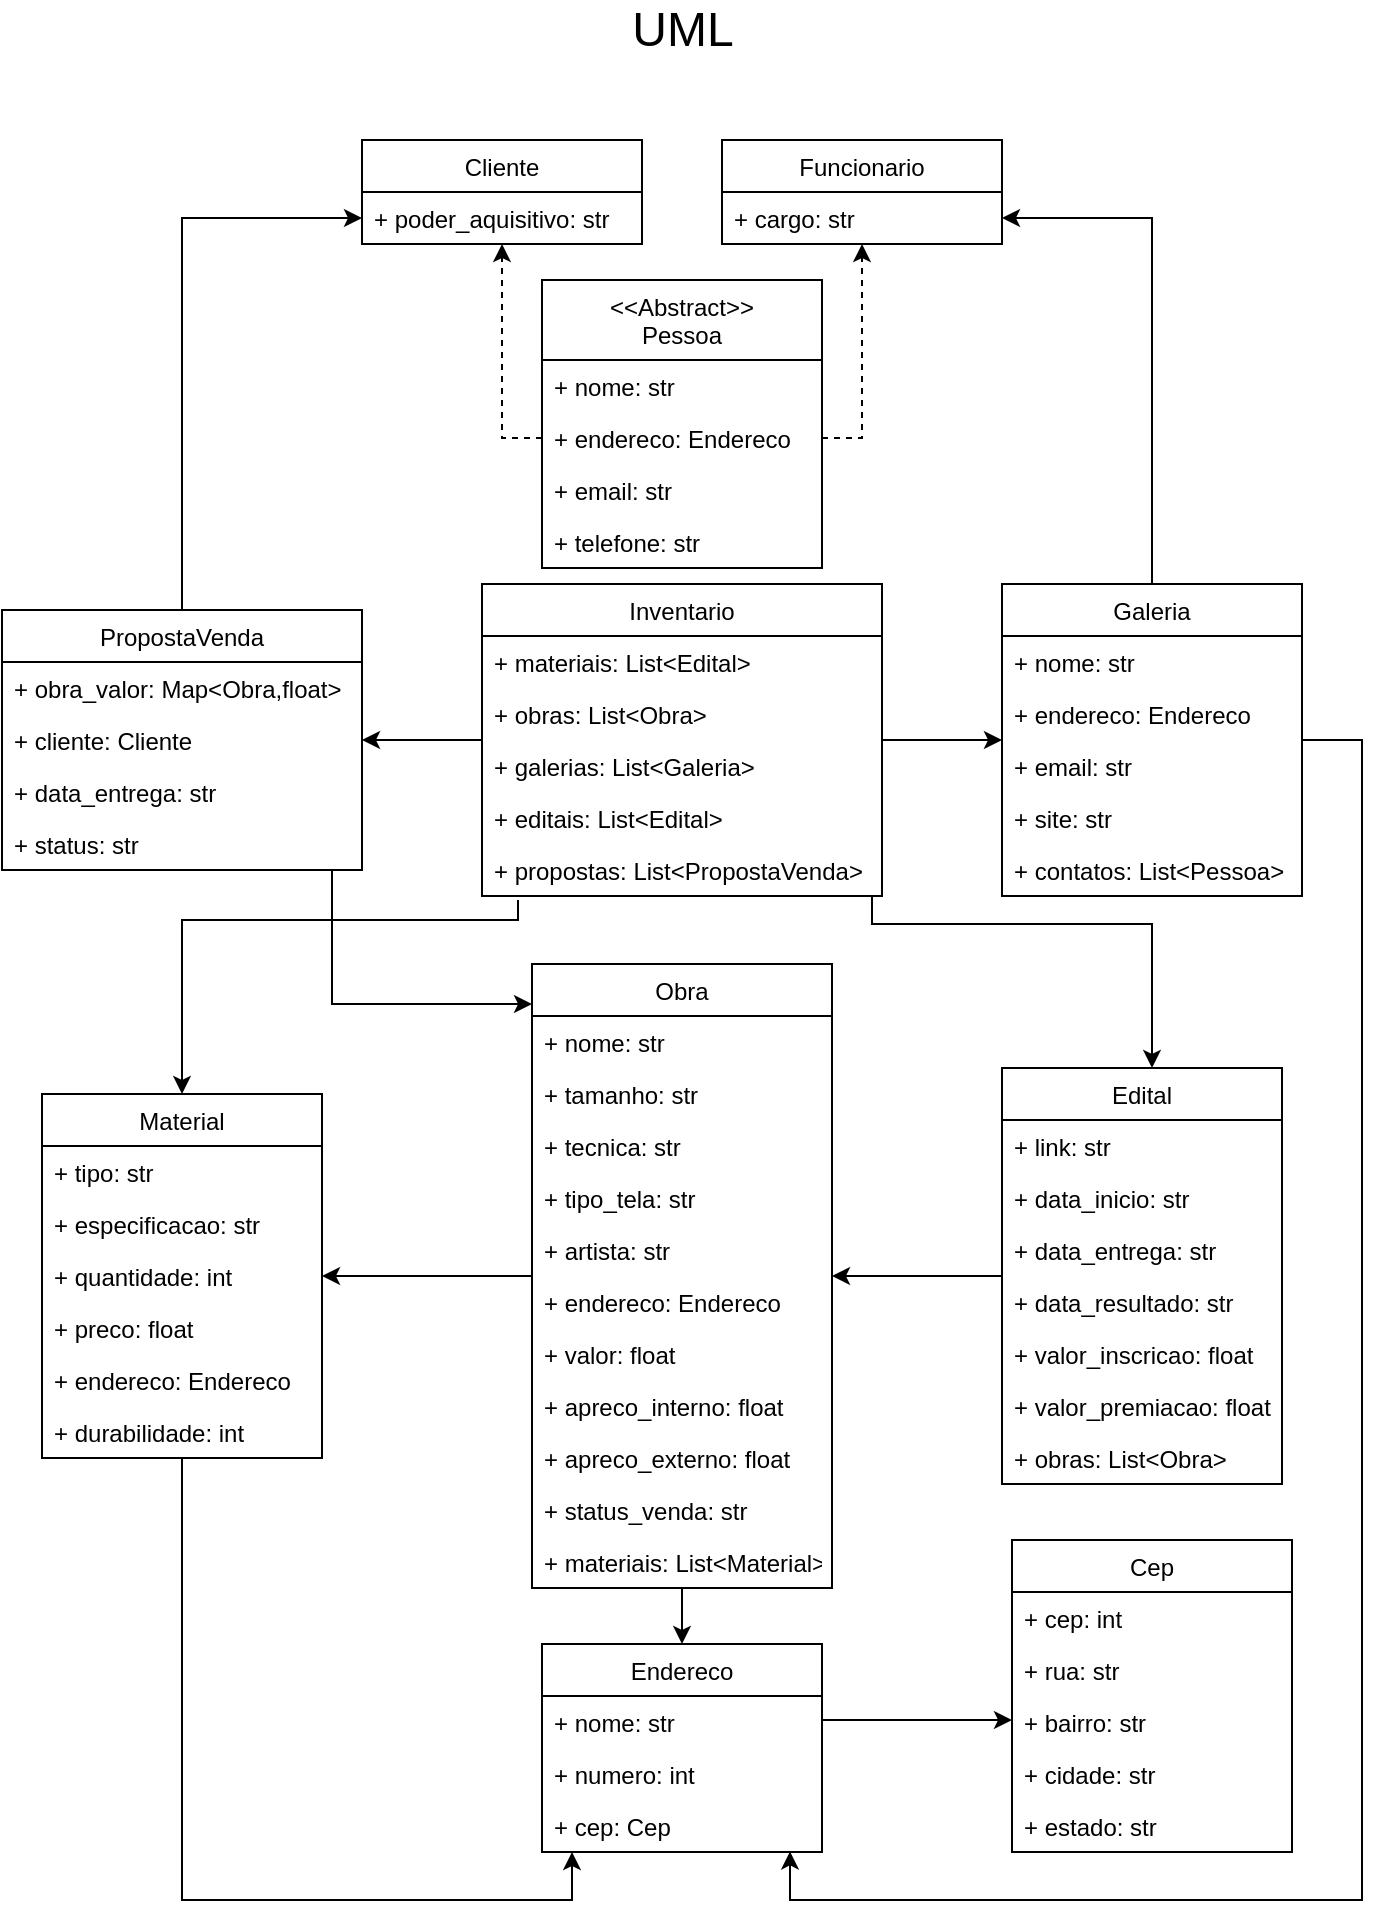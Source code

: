 <mxfile version="13.6.2" type="device"><diagram name="Page-1" id="c4acf3e9-155e-7222-9cf6-157b1a14988f"><mxGraphModel dx="2370" dy="1370" grid="1" gridSize="10" guides="1" tooltips="1" connect="1" arrows="1" fold="1" page="1" pageScale="1" pageWidth="850" pageHeight="1100" background="#ffffff" math="0" shadow="0"><root><mxCell id="0"/><mxCell id="1" parent="0"/><mxCell id="ir9EmxD9sUiBCQiFXvW--27" style="edgeStyle=orthogonalEdgeStyle;rounded=0;orthogonalLoop=1;jettySize=auto;html=1;" edge="1" parent="1" source="ir9EmxD9sUiBCQiFXvW--15" target="ir9EmxD9sUiBCQiFXvW--11"><mxGeometry relative="1" as="geometry"><Array as="points"><mxPoint x="540" y="900"/><mxPoint x="540" y="900"/></Array></mxGeometry></mxCell><mxCell id="ir9EmxD9sUiBCQiFXvW--72" style="edgeStyle=orthogonalEdgeStyle;rounded=0;orthogonalLoop=1;jettySize=auto;html=1;dashed=1;" edge="1" parent="1" source="ir9EmxD9sUiBCQiFXvW--58" target="ir9EmxD9sUiBCQiFXvW--64"><mxGeometry relative="1" as="geometry"/></mxCell><mxCell id="ir9EmxD9sUiBCQiFXvW--73" style="edgeStyle=orthogonalEdgeStyle;rounded=0;orthogonalLoop=1;jettySize=auto;html=1;dashed=1;" edge="1" parent="1" source="ir9EmxD9sUiBCQiFXvW--58" target="ir9EmxD9sUiBCQiFXvW--68"><mxGeometry relative="1" as="geometry"/></mxCell><mxCell id="ir9EmxD9sUiBCQiFXvW--105" style="edgeStyle=orthogonalEdgeStyle;rounded=0;orthogonalLoop=1;jettySize=auto;html=1;entryX=0;entryY=0.5;entryDx=0;entryDy=0;" edge="1" parent="1" source="ir9EmxD9sUiBCQiFXvW--44" target="ir9EmxD9sUiBCQiFXvW--65"><mxGeometry relative="1" as="geometry"/></mxCell><mxCell id="ir9EmxD9sUiBCQiFXvW--106" style="edgeStyle=orthogonalEdgeStyle;rounded=0;orthogonalLoop=1;jettySize=auto;html=1;" edge="1" parent="1" source="ir9EmxD9sUiBCQiFXvW--44" target="ir9EmxD9sUiBCQiFXvW--28"><mxGeometry relative="1" as="geometry"><Array as="points"><mxPoint x="250" y="542"/></Array></mxGeometry></mxCell><mxCell id="ir9EmxD9sUiBCQiFXvW--104" style="edgeStyle=orthogonalEdgeStyle;rounded=0;orthogonalLoop=1;jettySize=auto;html=1;" edge="1" parent="1" source="ir9EmxD9sUiBCQiFXvW--40" target="ir9EmxD9sUiBCQiFXvW--69"><mxGeometry relative="1" as="geometry"/></mxCell><mxCell id="ir9EmxD9sUiBCQiFXvW--108" style="edgeStyle=orthogonalEdgeStyle;rounded=0;orthogonalLoop=1;jettySize=auto;html=1;" edge="1" parent="1" source="ir9EmxD9sUiBCQiFXvW--52" target="ir9EmxD9sUiBCQiFXvW--15"><mxGeometry relative="1" as="geometry"><Array as="points"><mxPoint x="175" y="990"/><mxPoint x="370" y="990"/></Array></mxGeometry></mxCell><mxCell id="ir9EmxD9sUiBCQiFXvW--112" style="edgeStyle=orthogonalEdgeStyle;rounded=0;orthogonalLoop=1;jettySize=auto;html=1;" edge="1" parent="1" source="ir9EmxD9sUiBCQiFXvW--60" target="ir9EmxD9sUiBCQiFXvW--40"><mxGeometry relative="1" as="geometry"/></mxCell><mxCell id="ir9EmxD9sUiBCQiFXvW--113" style="edgeStyle=orthogonalEdgeStyle;rounded=0;orthogonalLoop=1;jettySize=auto;html=1;" edge="1" parent="1" source="ir9EmxD9sUiBCQiFXvW--60" target="ir9EmxD9sUiBCQiFXvW--44"><mxGeometry relative="1" as="geometry"/></mxCell><mxCell id="ir9EmxD9sUiBCQiFXvW--114" style="edgeStyle=orthogonalEdgeStyle;rounded=0;orthogonalLoop=1;jettySize=auto;html=1;" edge="1" parent="1" source="ir9EmxD9sUiBCQiFXvW--60" target="ir9EmxD9sUiBCQiFXvW--32"><mxGeometry relative="1" as="geometry"><Array as="points"><mxPoint x="520" y="502"/><mxPoint x="660" y="502"/></Array></mxGeometry></mxCell><mxCell id="ir9EmxD9sUiBCQiFXvW--110" style="edgeStyle=orthogonalEdgeStyle;rounded=0;orthogonalLoop=1;jettySize=auto;html=1;" edge="1" parent="1" source="ir9EmxD9sUiBCQiFXvW--32" target="ir9EmxD9sUiBCQiFXvW--28"><mxGeometry relative="1" as="geometry"/></mxCell><mxCell id="ir9EmxD9sUiBCQiFXvW--111" style="edgeStyle=orthogonalEdgeStyle;rounded=0;orthogonalLoop=1;jettySize=auto;html=1;" edge="1" parent="1" source="ir9EmxD9sUiBCQiFXvW--28" target="ir9EmxD9sUiBCQiFXvW--52"><mxGeometry relative="1" as="geometry"><Array as="points"><mxPoint x="330" y="678"/><mxPoint x="330" y="678"/></Array></mxGeometry></mxCell><mxCell id="ir9EmxD9sUiBCQiFXvW--116" style="edgeStyle=orthogonalEdgeStyle;rounded=0;orthogonalLoop=1;jettySize=auto;html=1;entryX=0.884;entryY=0.987;entryDx=0;entryDy=0;entryPerimeter=0;" edge="1" parent="1" source="ir9EmxD9sUiBCQiFXvW--40" target="ir9EmxD9sUiBCQiFXvW--25"><mxGeometry relative="1" as="geometry"><mxPoint x="520" y="960" as="targetPoint"/><Array as="points"><mxPoint x="765" y="410"/><mxPoint x="765" y="990"/><mxPoint x="479" y="990"/><mxPoint x="479" y="966"/></Array></mxGeometry></mxCell><mxCell id="ir9EmxD9sUiBCQiFXvW--115" style="rounded=0;orthogonalLoop=1;jettySize=auto;html=1;entryX=0.5;entryY=0;entryDx=0;entryDy=0;edgeStyle=orthogonalEdgeStyle;exitX=0.09;exitY=1.077;exitDx=0;exitDy=0;exitPerimeter=0;" edge="1" parent="1" source="ir9EmxD9sUiBCQiFXvW--75" target="ir9EmxD9sUiBCQiFXvW--52"><mxGeometry relative="1" as="geometry"><Array as="points"><mxPoint x="343" y="500"/><mxPoint x="175" y="500"/></Array></mxGeometry></mxCell><mxCell id="ir9EmxD9sUiBCQiFXvW--117" style="edgeStyle=orthogonalEdgeStyle;rounded=0;orthogonalLoop=1;jettySize=auto;html=1;" edge="1" parent="1" source="ir9EmxD9sUiBCQiFXvW--28" target="ir9EmxD9sUiBCQiFXvW--15"><mxGeometry relative="1" as="geometry"/></mxCell><mxCell id="ir9EmxD9sUiBCQiFXvW--28" value="Obra" style="swimlane;fontStyle=0;childLayout=stackLayout;horizontal=1;startSize=26;fillColor=none;horizontalStack=0;resizeParent=1;resizeParentMax=0;resizeLast=0;collapsible=1;marginBottom=0;" vertex="1" parent="1"><mxGeometry x="350" y="522" width="150" height="312" as="geometry"/></mxCell><mxCell id="ir9EmxD9sUiBCQiFXvW--29" value="+ nome: str" style="text;strokeColor=none;fillColor=none;align=left;verticalAlign=top;spacingLeft=4;spacingRight=4;overflow=hidden;rotatable=0;points=[[0,0.5],[1,0.5]];portConstraint=eastwest;" vertex="1" parent="ir9EmxD9sUiBCQiFXvW--28"><mxGeometry y="26" width="150" height="26" as="geometry"/></mxCell><mxCell id="ir9EmxD9sUiBCQiFXvW--30" value="+ tamanho: str" style="text;strokeColor=none;fillColor=none;align=left;verticalAlign=top;spacingLeft=4;spacingRight=4;overflow=hidden;rotatable=0;points=[[0,0.5],[1,0.5]];portConstraint=eastwest;" vertex="1" parent="ir9EmxD9sUiBCQiFXvW--28"><mxGeometry y="52" width="150" height="26" as="geometry"/></mxCell><mxCell id="ir9EmxD9sUiBCQiFXvW--31" value="+ tecnica: str" style="text;strokeColor=none;fillColor=none;align=left;verticalAlign=top;spacingLeft=4;spacingRight=4;overflow=hidden;rotatable=0;points=[[0,0.5],[1,0.5]];portConstraint=eastwest;" vertex="1" parent="ir9EmxD9sUiBCQiFXvW--28"><mxGeometry y="78" width="150" height="26" as="geometry"/></mxCell><mxCell id="ir9EmxD9sUiBCQiFXvW--76" value="+ tipo_tela: str" style="text;strokeColor=none;fillColor=none;align=left;verticalAlign=top;spacingLeft=4;spacingRight=4;overflow=hidden;rotatable=0;points=[[0,0.5],[1,0.5]];portConstraint=eastwest;" vertex="1" parent="ir9EmxD9sUiBCQiFXvW--28"><mxGeometry y="104" width="150" height="26" as="geometry"/></mxCell><mxCell id="ir9EmxD9sUiBCQiFXvW--77" value="+ artista: str" style="text;strokeColor=none;fillColor=none;align=left;verticalAlign=top;spacingLeft=4;spacingRight=4;overflow=hidden;rotatable=0;points=[[0,0.5],[1,0.5]];portConstraint=eastwest;" vertex="1" parent="ir9EmxD9sUiBCQiFXvW--28"><mxGeometry y="130" width="150" height="26" as="geometry"/></mxCell><mxCell id="ir9EmxD9sUiBCQiFXvW--78" value="+ endereco: Endereco" style="text;strokeColor=none;fillColor=none;align=left;verticalAlign=top;spacingLeft=4;spacingRight=4;overflow=hidden;rotatable=0;points=[[0,0.5],[1,0.5]];portConstraint=eastwest;" vertex="1" parent="ir9EmxD9sUiBCQiFXvW--28"><mxGeometry y="156" width="150" height="26" as="geometry"/></mxCell><mxCell id="ir9EmxD9sUiBCQiFXvW--79" value="+ valor: float" style="text;strokeColor=none;fillColor=none;align=left;verticalAlign=top;spacingLeft=4;spacingRight=4;overflow=hidden;rotatable=0;points=[[0,0.5],[1,0.5]];portConstraint=eastwest;" vertex="1" parent="ir9EmxD9sUiBCQiFXvW--28"><mxGeometry y="182" width="150" height="26" as="geometry"/></mxCell><mxCell id="ir9EmxD9sUiBCQiFXvW--80" value="+ apreco_interno: float" style="text;strokeColor=none;fillColor=none;align=left;verticalAlign=top;spacingLeft=4;spacingRight=4;overflow=hidden;rotatable=0;points=[[0,0.5],[1,0.5]];portConstraint=eastwest;" vertex="1" parent="ir9EmxD9sUiBCQiFXvW--28"><mxGeometry y="208" width="150" height="26" as="geometry"/></mxCell><mxCell id="ir9EmxD9sUiBCQiFXvW--81" value="+ apreco_externo: float" style="text;strokeColor=none;fillColor=none;align=left;verticalAlign=top;spacingLeft=4;spacingRight=4;overflow=hidden;rotatable=0;points=[[0,0.5],[1,0.5]];portConstraint=eastwest;" vertex="1" parent="ir9EmxD9sUiBCQiFXvW--28"><mxGeometry y="234" width="150" height="26" as="geometry"/></mxCell><mxCell id="ir9EmxD9sUiBCQiFXvW--82" value="+ status_venda: str" style="text;strokeColor=none;fillColor=none;align=left;verticalAlign=top;spacingLeft=4;spacingRight=4;overflow=hidden;rotatable=0;points=[[0,0.5],[1,0.5]];portConstraint=eastwest;" vertex="1" parent="ir9EmxD9sUiBCQiFXvW--28"><mxGeometry y="260" width="150" height="26" as="geometry"/></mxCell><mxCell id="ir9EmxD9sUiBCQiFXvW--99" value="+ materiais: List&lt;Material&gt;" style="text;strokeColor=none;fillColor=none;align=left;verticalAlign=top;spacingLeft=4;spacingRight=4;overflow=hidden;rotatable=0;points=[[0,0.5],[1,0.5]];portConstraint=eastwest;" vertex="1" parent="ir9EmxD9sUiBCQiFXvW--28"><mxGeometry y="286" width="150" height="26" as="geometry"/></mxCell><mxCell id="ir9EmxD9sUiBCQiFXvW--40" value="Galeria" style="swimlane;fontStyle=0;childLayout=stackLayout;horizontal=1;startSize=26;fillColor=none;horizontalStack=0;resizeParent=1;resizeParentMax=0;resizeLast=0;collapsible=1;marginBottom=0;" vertex="1" parent="1"><mxGeometry x="585" y="332" width="150" height="156" as="geometry"><mxRectangle x="460" y="110" width="70" height="26" as="alternateBounds"/></mxGeometry></mxCell><mxCell id="ir9EmxD9sUiBCQiFXvW--41" value="+ nome: str" style="text;strokeColor=none;fillColor=none;align=left;verticalAlign=top;spacingLeft=4;spacingRight=4;overflow=hidden;rotatable=0;points=[[0,0.5],[1,0.5]];portConstraint=eastwest;" vertex="1" parent="ir9EmxD9sUiBCQiFXvW--40"><mxGeometry y="26" width="150" height="26" as="geometry"/></mxCell><mxCell id="ir9EmxD9sUiBCQiFXvW--42" value="+ endereco: Endereco" style="text;strokeColor=none;fillColor=none;align=left;verticalAlign=top;spacingLeft=4;spacingRight=4;overflow=hidden;rotatable=0;points=[[0,0.5],[1,0.5]];portConstraint=eastwest;" vertex="1" parent="ir9EmxD9sUiBCQiFXvW--40"><mxGeometry y="52" width="150" height="26" as="geometry"/></mxCell><mxCell id="ir9EmxD9sUiBCQiFXvW--43" value="+ email: str" style="text;strokeColor=none;fillColor=none;align=left;verticalAlign=top;spacingLeft=4;spacingRight=4;overflow=hidden;rotatable=0;points=[[0,0.5],[1,0.5]];portConstraint=eastwest;" vertex="1" parent="ir9EmxD9sUiBCQiFXvW--40"><mxGeometry y="78" width="150" height="26" as="geometry"/></mxCell><mxCell id="ir9EmxD9sUiBCQiFXvW--90" value="+ site: str" style="text;strokeColor=none;fillColor=none;align=left;verticalAlign=top;spacingLeft=4;spacingRight=4;overflow=hidden;rotatable=0;points=[[0,0.5],[1,0.5]];portConstraint=eastwest;" vertex="1" parent="ir9EmxD9sUiBCQiFXvW--40"><mxGeometry y="104" width="150" height="26" as="geometry"/></mxCell><mxCell id="ir9EmxD9sUiBCQiFXvW--98" value="+ contatos: List&lt;Pessoa&gt;" style="text;strokeColor=none;fillColor=none;align=left;verticalAlign=top;spacingLeft=4;spacingRight=4;overflow=hidden;rotatable=0;points=[[0,0.5],[1,0.5]];portConstraint=eastwest;" vertex="1" parent="ir9EmxD9sUiBCQiFXvW--40"><mxGeometry y="130" width="150" height="26" as="geometry"/></mxCell><mxCell id="ir9EmxD9sUiBCQiFXvW--60" value="Inventario" style="swimlane;fontStyle=0;childLayout=stackLayout;horizontal=1;startSize=26;fillColor=none;horizontalStack=0;resizeParent=1;resizeParentMax=0;resizeLast=0;collapsible=1;marginBottom=0;" vertex="1" parent="1"><mxGeometry x="325" y="332" width="200" height="156" as="geometry"/></mxCell><mxCell id="ir9EmxD9sUiBCQiFXvW--61" value="+ materiais: List&lt;Edital&gt;" style="text;strokeColor=none;fillColor=none;align=left;verticalAlign=top;spacingLeft=4;spacingRight=4;overflow=hidden;rotatable=0;points=[[0,0.5],[1,0.5]];portConstraint=eastwest;" vertex="1" parent="ir9EmxD9sUiBCQiFXvW--60"><mxGeometry y="26" width="200" height="26" as="geometry"/></mxCell><mxCell id="ir9EmxD9sUiBCQiFXvW--62" value="+ obras: List&lt;Obra&gt;" style="text;strokeColor=none;fillColor=none;align=left;verticalAlign=top;spacingLeft=4;spacingRight=4;overflow=hidden;rotatable=0;points=[[0,0.5],[1,0.5]];portConstraint=eastwest;" vertex="1" parent="ir9EmxD9sUiBCQiFXvW--60"><mxGeometry y="52" width="200" height="26" as="geometry"/></mxCell><mxCell id="ir9EmxD9sUiBCQiFXvW--63" value="+ galerias: List&lt;Galeria&gt;" style="text;strokeColor=none;fillColor=none;align=left;verticalAlign=top;spacingLeft=4;spacingRight=4;overflow=hidden;rotatable=0;points=[[0,0.5],[1,0.5]];portConstraint=eastwest;" vertex="1" parent="ir9EmxD9sUiBCQiFXvW--60"><mxGeometry y="78" width="200" height="26" as="geometry"/></mxCell><mxCell id="ir9EmxD9sUiBCQiFXvW--74" value="+ editais: List&lt;Edital&gt;" style="text;strokeColor=none;fillColor=none;align=left;verticalAlign=top;spacingLeft=4;spacingRight=4;overflow=hidden;rotatable=0;points=[[0,0.5],[1,0.5]];portConstraint=eastwest;" vertex="1" parent="ir9EmxD9sUiBCQiFXvW--60"><mxGeometry y="104" width="200" height="26" as="geometry"/></mxCell><mxCell id="ir9EmxD9sUiBCQiFXvW--75" value="+ propostas: List&lt;PropostaVenda&gt;" style="text;strokeColor=none;fillColor=none;align=left;verticalAlign=top;spacingLeft=4;spacingRight=4;overflow=hidden;rotatable=0;points=[[0,0.5],[1,0.5]];portConstraint=eastwest;" vertex="1" parent="ir9EmxD9sUiBCQiFXvW--60"><mxGeometry y="130" width="200" height="26" as="geometry"/></mxCell><mxCell id="ir9EmxD9sUiBCQiFXvW--15" value="Endereco" style="swimlane;fontStyle=0;childLayout=stackLayout;horizontal=1;startSize=26;fillColor=none;horizontalStack=0;resizeParent=1;resizeParentMax=0;resizeLast=0;collapsible=1;marginBottom=0;" vertex="1" parent="1"><mxGeometry x="355" y="862" width="140" height="104" as="geometry"/></mxCell><mxCell id="ir9EmxD9sUiBCQiFXvW--16" value="+ nome: str " style="text;strokeColor=none;fillColor=none;align=left;verticalAlign=top;spacingLeft=4;spacingRight=4;overflow=hidden;rotatable=0;points=[[0,0.5],[1,0.5]];portConstraint=eastwest;" vertex="1" parent="ir9EmxD9sUiBCQiFXvW--15"><mxGeometry y="26" width="140" height="26" as="geometry"/></mxCell><mxCell id="ir9EmxD9sUiBCQiFXvW--17" value="+ numero: int" style="text;strokeColor=none;fillColor=none;align=left;verticalAlign=top;spacingLeft=4;spacingRight=4;overflow=hidden;rotatable=0;points=[[0,0.5],[1,0.5]];portConstraint=eastwest;" vertex="1" parent="ir9EmxD9sUiBCQiFXvW--15"><mxGeometry y="52" width="140" height="26" as="geometry"/></mxCell><mxCell id="ir9EmxD9sUiBCQiFXvW--25" value="+ cep: Cep" style="text;strokeColor=none;fillColor=none;align=left;verticalAlign=top;spacingLeft=4;spacingRight=4;overflow=hidden;rotatable=0;points=[[0,0.5],[1,0.5]];portConstraint=eastwest;" vertex="1" parent="ir9EmxD9sUiBCQiFXvW--15"><mxGeometry y="78" width="140" height="26" as="geometry"/></mxCell><mxCell id="ir9EmxD9sUiBCQiFXvW--56" value="&lt;&lt;Abstract&gt;&gt;&#10;Pessoa" style="swimlane;fontStyle=0;childLayout=stackLayout;horizontal=1;startSize=40;fillColor=none;horizontalStack=0;resizeParent=1;resizeParentMax=0;resizeLast=0;collapsible=1;marginBottom=0;" vertex="1" parent="1"><mxGeometry x="355" y="180" width="140" height="144" as="geometry"/></mxCell><mxCell id="ir9EmxD9sUiBCQiFXvW--57" value="+ nome: str" style="text;strokeColor=none;fillColor=none;align=left;verticalAlign=top;spacingLeft=4;spacingRight=4;overflow=hidden;rotatable=0;points=[[0,0.5],[1,0.5]];portConstraint=eastwest;" vertex="1" parent="ir9EmxD9sUiBCQiFXvW--56"><mxGeometry y="40" width="140" height="26" as="geometry"/></mxCell><mxCell id="ir9EmxD9sUiBCQiFXvW--58" value="+ endereco: Endereco" style="text;strokeColor=none;fillColor=none;align=left;verticalAlign=top;spacingLeft=4;spacingRight=4;overflow=hidden;rotatable=0;points=[[0,0.5],[1,0.5]];portConstraint=eastwest;" vertex="1" parent="ir9EmxD9sUiBCQiFXvW--56"><mxGeometry y="66" width="140" height="26" as="geometry"/></mxCell><mxCell id="ir9EmxD9sUiBCQiFXvW--59" value="+ email: str" style="text;strokeColor=none;fillColor=none;align=left;verticalAlign=top;spacingLeft=4;spacingRight=4;overflow=hidden;rotatable=0;points=[[0,0.5],[1,0.5]];portConstraint=eastwest;" vertex="1" parent="ir9EmxD9sUiBCQiFXvW--56"><mxGeometry y="92" width="140" height="26" as="geometry"/></mxCell><mxCell id="ir9EmxD9sUiBCQiFXvW--89" value="+ telefone: str" style="text;strokeColor=none;fillColor=none;align=left;verticalAlign=top;spacingLeft=4;spacingRight=4;overflow=hidden;rotatable=0;points=[[0,0.5],[1,0.5]];portConstraint=eastwest;" vertex="1" parent="ir9EmxD9sUiBCQiFXvW--56"><mxGeometry y="118" width="140" height="26" as="geometry"/></mxCell><mxCell id="ir9EmxD9sUiBCQiFXvW--68" value="Funcionario" style="swimlane;fontStyle=0;childLayout=stackLayout;horizontal=1;startSize=26;fillColor=none;horizontalStack=0;resizeParent=1;resizeParentMax=0;resizeLast=0;collapsible=1;marginBottom=0;" vertex="1" parent="1"><mxGeometry x="445" y="110" width="140" height="52" as="geometry"/></mxCell><mxCell id="ir9EmxD9sUiBCQiFXvW--69" value="+ cargo: str" style="text;strokeColor=none;fillColor=none;align=left;verticalAlign=top;spacingLeft=4;spacingRight=4;overflow=hidden;rotatable=0;points=[[0,0.5],[1,0.5]];portConstraint=eastwest;" vertex="1" parent="ir9EmxD9sUiBCQiFXvW--68"><mxGeometry y="26" width="140" height="26" as="geometry"/></mxCell><mxCell id="ir9EmxD9sUiBCQiFXvW--64" value="Cliente" style="swimlane;fontStyle=0;childLayout=stackLayout;horizontal=1;startSize=26;fillColor=none;horizontalStack=0;resizeParent=1;resizeParentMax=0;resizeLast=0;collapsible=1;marginBottom=0;" vertex="1" parent="1"><mxGeometry x="265" y="110" width="140" height="52" as="geometry"/></mxCell><mxCell id="ir9EmxD9sUiBCQiFXvW--65" value="+ poder_aquisitivo: str" style="text;strokeColor=none;fillColor=none;align=left;verticalAlign=top;spacingLeft=4;spacingRight=4;overflow=hidden;rotatable=0;points=[[0,0.5],[1,0.5]];portConstraint=eastwest;" vertex="1" parent="ir9EmxD9sUiBCQiFXvW--64"><mxGeometry y="26" width="140" height="26" as="geometry"/></mxCell><mxCell id="ir9EmxD9sUiBCQiFXvW--44" value="PropostaVenda" style="swimlane;fontStyle=0;childLayout=stackLayout;horizontal=1;startSize=26;fillColor=none;horizontalStack=0;resizeParent=1;resizeParentMax=0;resizeLast=0;collapsible=1;marginBottom=0;" vertex="1" parent="1"><mxGeometry x="85" y="345" width="180" height="130" as="geometry"/></mxCell><mxCell id="ir9EmxD9sUiBCQiFXvW--45" value="+ obra_valor: Map&lt;Obra,float&gt;" style="text;strokeColor=none;fillColor=none;align=left;verticalAlign=top;spacingLeft=4;spacingRight=4;overflow=hidden;rotatable=0;points=[[0,0.5],[1,0.5]];portConstraint=eastwest;" vertex="1" parent="ir9EmxD9sUiBCQiFXvW--44"><mxGeometry y="26" width="180" height="26" as="geometry"/></mxCell><mxCell id="ir9EmxD9sUiBCQiFXvW--46" value="+ cliente: Cliente" style="text;strokeColor=none;fillColor=none;align=left;verticalAlign=top;spacingLeft=4;spacingRight=4;overflow=hidden;rotatable=0;points=[[0,0.5],[1,0.5]];portConstraint=eastwest;" vertex="1" parent="ir9EmxD9sUiBCQiFXvW--44"><mxGeometry y="52" width="180" height="26" as="geometry"/></mxCell><mxCell id="ir9EmxD9sUiBCQiFXvW--47" value="+ data_entrega: str" style="text;strokeColor=none;fillColor=none;align=left;verticalAlign=top;spacingLeft=4;spacingRight=4;overflow=hidden;rotatable=0;points=[[0,0.5],[1,0.5]];portConstraint=eastwest;" vertex="1" parent="ir9EmxD9sUiBCQiFXvW--44"><mxGeometry y="78" width="180" height="26" as="geometry"/></mxCell><mxCell id="ir9EmxD9sUiBCQiFXvW--91" value="+ status: str" style="text;strokeColor=none;fillColor=none;align=left;verticalAlign=top;spacingLeft=4;spacingRight=4;overflow=hidden;rotatable=0;points=[[0,0.5],[1,0.5]];portConstraint=eastwest;" vertex="1" parent="ir9EmxD9sUiBCQiFXvW--44"><mxGeometry y="104" width="180" height="26" as="geometry"/></mxCell><mxCell id="ir9EmxD9sUiBCQiFXvW--52" value="Material" style="swimlane;fontStyle=0;childLayout=stackLayout;horizontal=1;startSize=26;fillColor=none;horizontalStack=0;resizeParent=1;resizeParentMax=0;resizeLast=0;collapsible=1;marginBottom=0;" vertex="1" parent="1"><mxGeometry x="105" y="587" width="140" height="182" as="geometry"/></mxCell><mxCell id="ir9EmxD9sUiBCQiFXvW--53" value="+ tipo: str" style="text;strokeColor=none;fillColor=none;align=left;verticalAlign=top;spacingLeft=4;spacingRight=4;overflow=hidden;rotatable=0;points=[[0,0.5],[1,0.5]];portConstraint=eastwest;" vertex="1" parent="ir9EmxD9sUiBCQiFXvW--52"><mxGeometry y="26" width="140" height="26" as="geometry"/></mxCell><mxCell id="ir9EmxD9sUiBCQiFXvW--54" value="+ especificacao: str" style="text;strokeColor=none;fillColor=none;align=left;verticalAlign=top;spacingLeft=4;spacingRight=4;overflow=hidden;rotatable=0;points=[[0,0.5],[1,0.5]];portConstraint=eastwest;" vertex="1" parent="ir9EmxD9sUiBCQiFXvW--52"><mxGeometry y="52" width="140" height="26" as="geometry"/></mxCell><mxCell id="ir9EmxD9sUiBCQiFXvW--55" value="+ quantidade: int" style="text;strokeColor=none;fillColor=none;align=left;verticalAlign=top;spacingLeft=4;spacingRight=4;overflow=hidden;rotatable=0;points=[[0,0.5],[1,0.5]];portConstraint=eastwest;" vertex="1" parent="ir9EmxD9sUiBCQiFXvW--52"><mxGeometry y="78" width="140" height="26" as="geometry"/></mxCell><mxCell id="ir9EmxD9sUiBCQiFXvW--84" value="+ preco: float" style="text;strokeColor=none;fillColor=none;align=left;verticalAlign=top;spacingLeft=4;spacingRight=4;overflow=hidden;rotatable=0;points=[[0,0.5],[1,0.5]];portConstraint=eastwest;" vertex="1" parent="ir9EmxD9sUiBCQiFXvW--52"><mxGeometry y="104" width="140" height="26" as="geometry"/></mxCell><mxCell id="ir9EmxD9sUiBCQiFXvW--85" value="+ endereco: Endereco" style="text;strokeColor=none;fillColor=none;align=left;verticalAlign=top;spacingLeft=4;spacingRight=4;overflow=hidden;rotatable=0;points=[[0,0.5],[1,0.5]];portConstraint=eastwest;" vertex="1" parent="ir9EmxD9sUiBCQiFXvW--52"><mxGeometry y="130" width="140" height="26" as="geometry"/></mxCell><mxCell id="ir9EmxD9sUiBCQiFXvW--86" value="+ durabilidade: int" style="text;strokeColor=none;fillColor=none;align=left;verticalAlign=top;spacingLeft=4;spacingRight=4;overflow=hidden;rotatable=0;points=[[0,0.5],[1,0.5]];portConstraint=eastwest;" vertex="1" parent="ir9EmxD9sUiBCQiFXvW--52"><mxGeometry y="156" width="140" height="26" as="geometry"/></mxCell><mxCell id="ir9EmxD9sUiBCQiFXvW--32" value="Edital" style="swimlane;fontStyle=0;childLayout=stackLayout;horizontal=1;startSize=26;fillColor=none;horizontalStack=0;resizeParent=1;resizeParentMax=0;resizeLast=0;collapsible=1;marginBottom=0;" vertex="1" parent="1"><mxGeometry x="585" y="574" width="140" height="208" as="geometry"/></mxCell><mxCell id="ir9EmxD9sUiBCQiFXvW--33" value="+ link: str" style="text;strokeColor=none;fillColor=none;align=left;verticalAlign=top;spacingLeft=4;spacingRight=4;overflow=hidden;rotatable=0;points=[[0,0.5],[1,0.5]];portConstraint=eastwest;" vertex="1" parent="ir9EmxD9sUiBCQiFXvW--32"><mxGeometry y="26" width="140" height="26" as="geometry"/></mxCell><mxCell id="ir9EmxD9sUiBCQiFXvW--34" value="+ data_inicio: str" style="text;strokeColor=none;fillColor=none;align=left;verticalAlign=top;spacingLeft=4;spacingRight=4;overflow=hidden;rotatable=0;points=[[0,0.5],[1,0.5]];portConstraint=eastwest;" vertex="1" parent="ir9EmxD9sUiBCQiFXvW--32"><mxGeometry y="52" width="140" height="26" as="geometry"/></mxCell><mxCell id="ir9EmxD9sUiBCQiFXvW--35" value="+ data_entrega: str" style="text;strokeColor=none;fillColor=none;align=left;verticalAlign=top;spacingLeft=4;spacingRight=4;overflow=hidden;rotatable=0;points=[[0,0.5],[1,0.5]];portConstraint=eastwest;" vertex="1" parent="ir9EmxD9sUiBCQiFXvW--32"><mxGeometry y="78" width="140" height="26" as="geometry"/></mxCell><mxCell id="ir9EmxD9sUiBCQiFXvW--93" value="+ data_resultado: str" style="text;strokeColor=none;fillColor=none;align=left;verticalAlign=top;spacingLeft=4;spacingRight=4;overflow=hidden;rotatable=0;points=[[0,0.5],[1,0.5]];portConstraint=eastwest;" vertex="1" parent="ir9EmxD9sUiBCQiFXvW--32"><mxGeometry y="104" width="140" height="26" as="geometry"/></mxCell><mxCell id="ir9EmxD9sUiBCQiFXvW--94" value="+ valor_inscricao: float" style="text;strokeColor=none;fillColor=none;align=left;verticalAlign=top;spacingLeft=4;spacingRight=4;overflow=hidden;rotatable=0;points=[[0,0.5],[1,0.5]];portConstraint=eastwest;" vertex="1" parent="ir9EmxD9sUiBCQiFXvW--32"><mxGeometry y="130" width="140" height="26" as="geometry"/></mxCell><mxCell id="ir9EmxD9sUiBCQiFXvW--95" value="+ valor_premiacao: float" style="text;strokeColor=none;fillColor=none;align=left;verticalAlign=top;spacingLeft=4;spacingRight=4;overflow=hidden;rotatable=0;points=[[0,0.5],[1,0.5]];portConstraint=eastwest;" vertex="1" parent="ir9EmxD9sUiBCQiFXvW--32"><mxGeometry y="156" width="140" height="26" as="geometry"/></mxCell><mxCell id="ir9EmxD9sUiBCQiFXvW--97" value="+ obras: List&lt;Obra&gt;" style="text;strokeColor=none;fillColor=none;align=left;verticalAlign=top;spacingLeft=4;spacingRight=4;overflow=hidden;rotatable=0;points=[[0,0.5],[1,0.5]];portConstraint=eastwest;" vertex="1" parent="ir9EmxD9sUiBCQiFXvW--32"><mxGeometry y="182" width="140" height="26" as="geometry"/></mxCell><mxCell id="ir9EmxD9sUiBCQiFXvW--11" value="Cep" style="swimlane;fontStyle=0;childLayout=stackLayout;horizontal=1;startSize=26;fillColor=none;horizontalStack=0;resizeParent=1;resizeParentMax=0;resizeLast=0;collapsible=1;marginBottom=0;" vertex="1" parent="1"><mxGeometry x="590" y="810" width="140" height="156" as="geometry"/></mxCell><mxCell id="ir9EmxD9sUiBCQiFXvW--12" value="+ cep: int" style="text;strokeColor=none;fillColor=none;align=left;verticalAlign=top;spacingLeft=4;spacingRight=4;overflow=hidden;rotatable=0;points=[[0,0.5],[1,0.5]];portConstraint=eastwest;" vertex="1" parent="ir9EmxD9sUiBCQiFXvW--11"><mxGeometry y="26" width="140" height="26" as="geometry"/></mxCell><mxCell id="ir9EmxD9sUiBCQiFXvW--13" value="+ rua: str" style="text;strokeColor=none;fillColor=none;align=left;verticalAlign=top;spacingLeft=4;spacingRight=4;overflow=hidden;rotatable=0;points=[[0,0.5],[1,0.5]];portConstraint=eastwest;" vertex="1" parent="ir9EmxD9sUiBCQiFXvW--11"><mxGeometry y="52" width="140" height="26" as="geometry"/></mxCell><mxCell id="ir9EmxD9sUiBCQiFXvW--14" value="+ bairro: str" style="text;strokeColor=none;fillColor=none;align=left;verticalAlign=top;spacingLeft=4;spacingRight=4;overflow=hidden;rotatable=0;points=[[0,0.5],[1,0.5]];portConstraint=eastwest;" vertex="1" parent="ir9EmxD9sUiBCQiFXvW--11"><mxGeometry y="78" width="140" height="26" as="geometry"/></mxCell><mxCell id="ir9EmxD9sUiBCQiFXvW--19" value="+ cidade: str" style="text;strokeColor=none;fillColor=none;align=left;verticalAlign=top;spacingLeft=4;spacingRight=4;overflow=hidden;rotatable=0;points=[[0,0.5],[1,0.5]];portConstraint=eastwest;" vertex="1" parent="ir9EmxD9sUiBCQiFXvW--11"><mxGeometry y="104" width="140" height="26" as="geometry"/></mxCell><mxCell id="ir9EmxD9sUiBCQiFXvW--20" value="+ estado: str" style="text;strokeColor=none;fillColor=none;align=left;verticalAlign=top;spacingLeft=4;spacingRight=4;overflow=hidden;rotatable=0;points=[[0,0.5],[1,0.5]];portConstraint=eastwest;" vertex="1" parent="ir9EmxD9sUiBCQiFXvW--11"><mxGeometry y="130" width="140" height="26" as="geometry"/></mxCell><mxCell id="ir9EmxD9sUiBCQiFXvW--119" value="UML" style="text;html=1;strokeColor=none;fillColor=none;align=center;verticalAlign=middle;whiteSpace=wrap;rounded=0;fontSize=24;" vertex="1" parent="1"><mxGeometry x="398" y="40" width="55" height="30" as="geometry"/></mxCell></root></mxGraphModel></diagram></mxfile>
